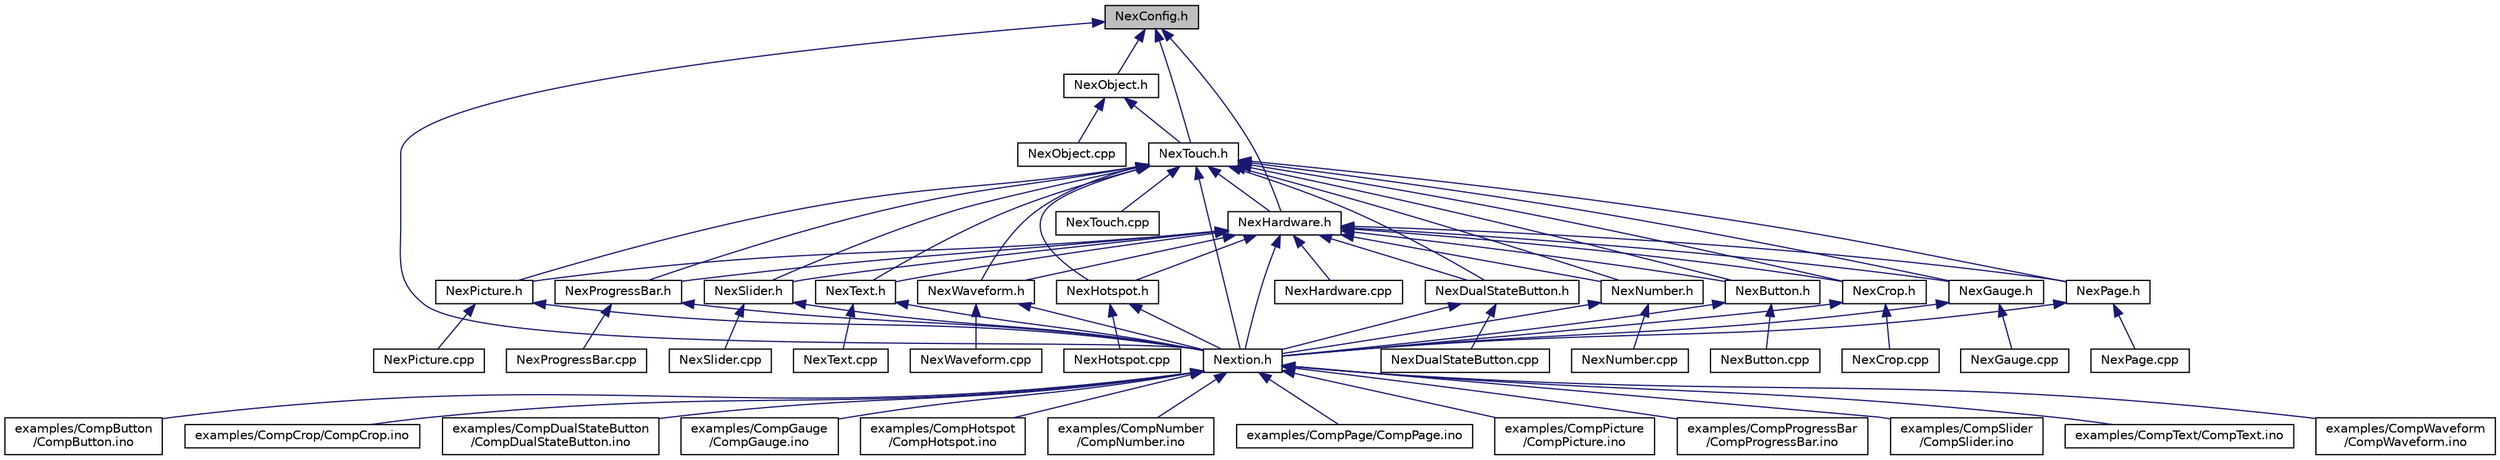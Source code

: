 digraph "NexConfig.h"
{
  edge [fontname="Helvetica",fontsize="10",labelfontname="Helvetica",labelfontsize="10"];
  node [fontname="Helvetica",fontsize="10",shape=record];
  Node1 [label="NexConfig.h",height=0.2,width=0.4,color="black", fillcolor="grey75", style="filled" fontcolor="black"];
  Node1 -> Node2 [dir="back",color="midnightblue",fontsize="10",style="solid",fontname="Helvetica"];
  Node2 [label="Nextion.h",height=0.2,width=0.4,color="black", fillcolor="white", style="filled",URL="$_nextion_8h.html",tooltip="The header file including all other header files provided by this library. "];
  Node2 -> Node3 [dir="back",color="midnightblue",fontsize="10",style="solid",fontname="Helvetica"];
  Node3 [label="examples/CompButton\l/CompButton.ino",height=0.2,width=0.4,color="black", fillcolor="white", style="filled",URL="$_comp_button_8ino_source.html"];
  Node2 -> Node4 [dir="back",color="midnightblue",fontsize="10",style="solid",fontname="Helvetica"];
  Node4 [label="examples/CompCrop/CompCrop.ino",height=0.2,width=0.4,color="black", fillcolor="white", style="filled",URL="$_comp_crop_8ino_source.html"];
  Node2 -> Node5 [dir="back",color="midnightblue",fontsize="10",style="solid",fontname="Helvetica"];
  Node5 [label="examples/CompDualStateButton\l/CompDualStateButton.ino",height=0.2,width=0.4,color="black", fillcolor="white", style="filled",URL="$_comp_dual_state_button_8ino_source.html"];
  Node2 -> Node6 [dir="back",color="midnightblue",fontsize="10",style="solid",fontname="Helvetica"];
  Node6 [label="examples/CompGauge\l/CompGauge.ino",height=0.2,width=0.4,color="black", fillcolor="white", style="filled",URL="$_comp_gauge_8ino_source.html"];
  Node2 -> Node7 [dir="back",color="midnightblue",fontsize="10",style="solid",fontname="Helvetica"];
  Node7 [label="examples/CompHotspot\l/CompHotspot.ino",height=0.2,width=0.4,color="black", fillcolor="white", style="filled",URL="$_comp_hotspot_8ino_source.html"];
  Node2 -> Node8 [dir="back",color="midnightblue",fontsize="10",style="solid",fontname="Helvetica"];
  Node8 [label="examples/CompNumber\l/CompNumber.ino",height=0.2,width=0.4,color="black", fillcolor="white", style="filled",URL="$_comp_number_8ino_source.html"];
  Node2 -> Node9 [dir="back",color="midnightblue",fontsize="10",style="solid",fontname="Helvetica"];
  Node9 [label="examples/CompPage/CompPage.ino",height=0.2,width=0.4,color="black", fillcolor="white", style="filled",URL="$_comp_page_8ino_source.html"];
  Node2 -> Node10 [dir="back",color="midnightblue",fontsize="10",style="solid",fontname="Helvetica"];
  Node10 [label="examples/CompPicture\l/CompPicture.ino",height=0.2,width=0.4,color="black", fillcolor="white", style="filled",URL="$_comp_picture_8ino_source.html"];
  Node2 -> Node11 [dir="back",color="midnightblue",fontsize="10",style="solid",fontname="Helvetica"];
  Node11 [label="examples/CompProgressBar\l/CompProgressBar.ino",height=0.2,width=0.4,color="black", fillcolor="white", style="filled",URL="$_comp_progress_bar_8ino_source.html"];
  Node2 -> Node12 [dir="back",color="midnightblue",fontsize="10",style="solid",fontname="Helvetica"];
  Node12 [label="examples/CompSlider\l/CompSlider.ino",height=0.2,width=0.4,color="black", fillcolor="white", style="filled",URL="$_comp_slider_8ino_source.html"];
  Node2 -> Node13 [dir="back",color="midnightblue",fontsize="10",style="solid",fontname="Helvetica"];
  Node13 [label="examples/CompText/CompText.ino",height=0.2,width=0.4,color="black", fillcolor="white", style="filled",URL="$_comp_text_8ino_source.html"];
  Node2 -> Node14 [dir="back",color="midnightblue",fontsize="10",style="solid",fontname="Helvetica"];
  Node14 [label="examples/CompWaveform\l/CompWaveform.ino",height=0.2,width=0.4,color="black", fillcolor="white", style="filled",URL="$_comp_waveform_8ino_source.html"];
  Node1 -> Node15 [dir="back",color="midnightblue",fontsize="10",style="solid",fontname="Helvetica"];
  Node15 [label="NexTouch.h",height=0.2,width=0.4,color="black", fillcolor="white", style="filled",URL="$_nex_touch_8h.html",tooltip="The definition of class NexTouch. "];
  Node15 -> Node2 [dir="back",color="midnightblue",fontsize="10",style="solid",fontname="Helvetica"];
  Node15 -> Node16 [dir="back",color="midnightblue",fontsize="10",style="solid",fontname="Helvetica"];
  Node16 [label="NexHardware.h",height=0.2,width=0.4,color="black", fillcolor="white", style="filled",URL="$_nex_hardware_8h.html",tooltip="The definition of base API for using Nextion. "];
  Node16 -> Node2 [dir="back",color="midnightblue",fontsize="10",style="solid",fontname="Helvetica"];
  Node16 -> Node17 [dir="back",color="midnightblue",fontsize="10",style="solid",fontname="Helvetica"];
  Node17 [label="NexButton.h",height=0.2,width=0.4,color="black", fillcolor="white", style="filled",URL="$_nex_button_8h.html",tooltip="The definition of class NexButton. "];
  Node17 -> Node2 [dir="back",color="midnightblue",fontsize="10",style="solid",fontname="Helvetica"];
  Node17 -> Node18 [dir="back",color="midnightblue",fontsize="10",style="solid",fontname="Helvetica"];
  Node18 [label="NexButton.cpp",height=0.2,width=0.4,color="black", fillcolor="white", style="filled",URL="$_nex_button_8cpp.html",tooltip="The implementation of class NexButton. "];
  Node16 -> Node19 [dir="back",color="midnightblue",fontsize="10",style="solid",fontname="Helvetica"];
  Node19 [label="NexCrop.h",height=0.2,width=0.4,color="black", fillcolor="white", style="filled",URL="$_nex_crop_8h.html",tooltip="The definition of class NexCrop. "];
  Node19 -> Node2 [dir="back",color="midnightblue",fontsize="10",style="solid",fontname="Helvetica"];
  Node19 -> Node20 [dir="back",color="midnightblue",fontsize="10",style="solid",fontname="Helvetica"];
  Node20 [label="NexCrop.cpp",height=0.2,width=0.4,color="black", fillcolor="white", style="filled",URL="$_nex_crop_8cpp.html",tooltip="The implementation of class NexCrop. "];
  Node16 -> Node21 [dir="back",color="midnightblue",fontsize="10",style="solid",fontname="Helvetica"];
  Node21 [label="NexGauge.h",height=0.2,width=0.4,color="black", fillcolor="white", style="filled",URL="$_nex_gauge_8h.html",tooltip="The definition of class NexGauge. "];
  Node21 -> Node2 [dir="back",color="midnightblue",fontsize="10",style="solid",fontname="Helvetica"];
  Node21 -> Node22 [dir="back",color="midnightblue",fontsize="10",style="solid",fontname="Helvetica"];
  Node22 [label="NexGauge.cpp",height=0.2,width=0.4,color="black", fillcolor="white", style="filled",URL="$_nex_gauge_8cpp.html",tooltip="The implementation of class NexGauge. "];
  Node16 -> Node23 [dir="back",color="midnightblue",fontsize="10",style="solid",fontname="Helvetica"];
  Node23 [label="NexHotspot.h",height=0.2,width=0.4,color="black", fillcolor="white", style="filled",URL="$_nex_hotspot_8h.html",tooltip="The definition of class NexHotspot. "];
  Node23 -> Node2 [dir="back",color="midnightblue",fontsize="10",style="solid",fontname="Helvetica"];
  Node23 -> Node24 [dir="back",color="midnightblue",fontsize="10",style="solid",fontname="Helvetica"];
  Node24 [label="NexHotspot.cpp",height=0.2,width=0.4,color="black", fillcolor="white", style="filled",URL="$_nex_hotspot_8cpp.html",tooltip="The implementation of class NexHotspot. "];
  Node16 -> Node25 [dir="back",color="midnightblue",fontsize="10",style="solid",fontname="Helvetica"];
  Node25 [label="NexPage.h",height=0.2,width=0.4,color="black", fillcolor="white", style="filled",URL="$_nex_page_8h.html",tooltip="The definition of class NexPage. "];
  Node25 -> Node2 [dir="back",color="midnightblue",fontsize="10",style="solid",fontname="Helvetica"];
  Node25 -> Node26 [dir="back",color="midnightblue",fontsize="10",style="solid",fontname="Helvetica"];
  Node26 [label="NexPage.cpp",height=0.2,width=0.4,color="black", fillcolor="white", style="filled",URL="$_nex_page_8cpp.html",tooltip="The implementation of class NexPage. "];
  Node16 -> Node27 [dir="back",color="midnightblue",fontsize="10",style="solid",fontname="Helvetica"];
  Node27 [label="NexPicture.h",height=0.2,width=0.4,color="black", fillcolor="white", style="filled",URL="$_nex_picture_8h.html",tooltip="The definition of class NexPicture. "];
  Node27 -> Node2 [dir="back",color="midnightblue",fontsize="10",style="solid",fontname="Helvetica"];
  Node27 -> Node28 [dir="back",color="midnightblue",fontsize="10",style="solid",fontname="Helvetica"];
  Node28 [label="NexPicture.cpp",height=0.2,width=0.4,color="black", fillcolor="white", style="filled",URL="$_nex_picture_8cpp.html",tooltip="The implementation of class NexPicture. "];
  Node16 -> Node29 [dir="back",color="midnightblue",fontsize="10",style="solid",fontname="Helvetica"];
  Node29 [label="NexProgressBar.h",height=0.2,width=0.4,color="black", fillcolor="white", style="filled",URL="$_nex_progress_bar_8h.html",tooltip="The definition of class NexProgressBar. "];
  Node29 -> Node2 [dir="back",color="midnightblue",fontsize="10",style="solid",fontname="Helvetica"];
  Node29 -> Node30 [dir="back",color="midnightblue",fontsize="10",style="solid",fontname="Helvetica"];
  Node30 [label="NexProgressBar.cpp",height=0.2,width=0.4,color="black", fillcolor="white", style="filled",URL="$_nex_progress_bar_8cpp.html",tooltip="The implementation of class NexProgressBar. "];
  Node16 -> Node31 [dir="back",color="midnightblue",fontsize="10",style="solid",fontname="Helvetica"];
  Node31 [label="NexSlider.h",height=0.2,width=0.4,color="black", fillcolor="white", style="filled",URL="$_nex_slider_8h.html",tooltip="The definition of class NexSlider. "];
  Node31 -> Node2 [dir="back",color="midnightblue",fontsize="10",style="solid",fontname="Helvetica"];
  Node31 -> Node32 [dir="back",color="midnightblue",fontsize="10",style="solid",fontname="Helvetica"];
  Node32 [label="NexSlider.cpp",height=0.2,width=0.4,color="black", fillcolor="white", style="filled",URL="$_nex_slider_8cpp.html",tooltip="The implementation of class NexSlider. "];
  Node16 -> Node33 [dir="back",color="midnightblue",fontsize="10",style="solid",fontname="Helvetica"];
  Node33 [label="NexText.h",height=0.2,width=0.4,color="black", fillcolor="white", style="filled",URL="$_nex_text_8h.html",tooltip="The definition of class NexText. "];
  Node33 -> Node2 [dir="back",color="midnightblue",fontsize="10",style="solid",fontname="Helvetica"];
  Node33 -> Node34 [dir="back",color="midnightblue",fontsize="10",style="solid",fontname="Helvetica"];
  Node34 [label="NexText.cpp",height=0.2,width=0.4,color="black", fillcolor="white", style="filled",URL="$_nex_text_8cpp.html",tooltip="The implementation of class NexText. "];
  Node16 -> Node35 [dir="back",color="midnightblue",fontsize="10",style="solid",fontname="Helvetica"];
  Node35 [label="NexWaveform.h",height=0.2,width=0.4,color="black", fillcolor="white", style="filled",URL="$_nex_waveform_8h.html",tooltip="The definition of class NexWaveform. "];
  Node35 -> Node2 [dir="back",color="midnightblue",fontsize="10",style="solid",fontname="Helvetica"];
  Node35 -> Node36 [dir="back",color="midnightblue",fontsize="10",style="solid",fontname="Helvetica"];
  Node36 [label="NexWaveform.cpp",height=0.2,width=0.4,color="black", fillcolor="white", style="filled",URL="$_nex_waveform_8cpp.html",tooltip="The implementation of class NexWaveform. "];
  Node16 -> Node37 [dir="back",color="midnightblue",fontsize="10",style="solid",fontname="Helvetica"];
  Node37 [label="NexDualStateButton.h",height=0.2,width=0.4,color="black", fillcolor="white", style="filled",URL="$_nex_dual_state_button_8h.html",tooltip="The definition of class NexDSButton. "];
  Node37 -> Node2 [dir="back",color="midnightblue",fontsize="10",style="solid",fontname="Helvetica"];
  Node37 -> Node38 [dir="back",color="midnightblue",fontsize="10",style="solid",fontname="Helvetica"];
  Node38 [label="NexDualStateButton.cpp",height=0.2,width=0.4,color="black", fillcolor="white", style="filled",URL="$_nex_dual_state_button_8cpp.html",tooltip="The implementation of class NexDSButton. "];
  Node16 -> Node39 [dir="back",color="midnightblue",fontsize="10",style="solid",fontname="Helvetica"];
  Node39 [label="NexNumber.h",height=0.2,width=0.4,color="black", fillcolor="white", style="filled",URL="$_nex_number_8h.html",tooltip="The definition of class NexNumber. "];
  Node39 -> Node2 [dir="back",color="midnightblue",fontsize="10",style="solid",fontname="Helvetica"];
  Node39 -> Node40 [dir="back",color="midnightblue",fontsize="10",style="solid",fontname="Helvetica"];
  Node40 [label="NexNumber.cpp",height=0.2,width=0.4,color="black", fillcolor="white", style="filled",URL="$_nex_number_8cpp.html",tooltip="The implementation of class NexNumber. "];
  Node16 -> Node41 [dir="back",color="midnightblue",fontsize="10",style="solid",fontname="Helvetica"];
  Node41 [label="NexHardware.cpp",height=0.2,width=0.4,color="black", fillcolor="white", style="filled",URL="$_nex_hardware_8cpp.html",tooltip="The implementation of base API for using Nextion. "];
  Node15 -> Node17 [dir="back",color="midnightblue",fontsize="10",style="solid",fontname="Helvetica"];
  Node15 -> Node19 [dir="back",color="midnightblue",fontsize="10",style="solid",fontname="Helvetica"];
  Node15 -> Node21 [dir="back",color="midnightblue",fontsize="10",style="solid",fontname="Helvetica"];
  Node15 -> Node23 [dir="back",color="midnightblue",fontsize="10",style="solid",fontname="Helvetica"];
  Node15 -> Node25 [dir="back",color="midnightblue",fontsize="10",style="solid",fontname="Helvetica"];
  Node15 -> Node27 [dir="back",color="midnightblue",fontsize="10",style="solid",fontname="Helvetica"];
  Node15 -> Node29 [dir="back",color="midnightblue",fontsize="10",style="solid",fontname="Helvetica"];
  Node15 -> Node31 [dir="back",color="midnightblue",fontsize="10",style="solid",fontname="Helvetica"];
  Node15 -> Node33 [dir="back",color="midnightblue",fontsize="10",style="solid",fontname="Helvetica"];
  Node15 -> Node35 [dir="back",color="midnightblue",fontsize="10",style="solid",fontname="Helvetica"];
  Node15 -> Node37 [dir="back",color="midnightblue",fontsize="10",style="solid",fontname="Helvetica"];
  Node15 -> Node39 [dir="back",color="midnightblue",fontsize="10",style="solid",fontname="Helvetica"];
  Node15 -> Node42 [dir="back",color="midnightblue",fontsize="10",style="solid",fontname="Helvetica"];
  Node42 [label="NexTouch.cpp",height=0.2,width=0.4,color="black", fillcolor="white", style="filled",URL="$_nex_touch_8cpp.html",tooltip="The implementation of class NexTouch. "];
  Node1 -> Node43 [dir="back",color="midnightblue",fontsize="10",style="solid",fontname="Helvetica"];
  Node43 [label="NexObject.h",height=0.2,width=0.4,color="black", fillcolor="white", style="filled",URL="$_nex_object_8h.html",tooltip="The definition of class NexObject. "];
  Node43 -> Node15 [dir="back",color="midnightblue",fontsize="10",style="solid",fontname="Helvetica"];
  Node43 -> Node44 [dir="back",color="midnightblue",fontsize="10",style="solid",fontname="Helvetica"];
  Node44 [label="NexObject.cpp",height=0.2,width=0.4,color="black", fillcolor="white", style="filled",URL="$_nex_object_8cpp.html",tooltip="The implementation of class NexObject. "];
  Node1 -> Node16 [dir="back",color="midnightblue",fontsize="10",style="solid",fontname="Helvetica"];
}
